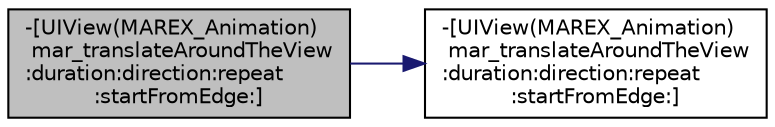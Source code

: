 digraph "-[UIView(MAREX_Animation) mar_translateAroundTheView:duration:direction:repeat:startFromEdge:]"
{
  edge [fontname="Helvetica",fontsize="10",labelfontname="Helvetica",labelfontsize="10"];
  node [fontname="Helvetica",fontsize="10",shape=record];
  rankdir="LR";
  Node12 [label="-[UIView(MAREX_Animation)\l mar_translateAroundTheView\l:duration:direction:repeat\l:startFromEdge:]",height=0.2,width=0.4,color="black", fillcolor="grey75", style="filled", fontcolor="black"];
  Node12 -> Node13 [color="midnightblue",fontsize="10",style="solid",fontname="Helvetica"];
  Node13 [label="-[UIView(MAREX_Animation)\l mar_translateAroundTheView\l:duration:direction:repeat\l:startFromEdge:]",height=0.2,width=0.4,color="black", fillcolor="white", style="filled",URL="$category_u_i_view_07_m_a_r_e_x___animation_08.html#a1a3a47e969aee9116a75a8d12eed71c1"];
}
